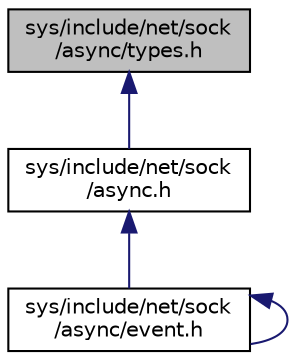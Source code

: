 digraph "sys/include/net/sock/async/types.h"
{
 // LATEX_PDF_SIZE
  edge [fontname="Helvetica",fontsize="10",labelfontname="Helvetica",labelfontsize="10"];
  node [fontname="Helvetica",fontsize="10",shape=record];
  Node1 [label="sys/include/net/sock\l/async/types.h",height=0.2,width=0.4,color="black", fillcolor="grey75", style="filled", fontcolor="black",tooltip="Definitions for sock extension for asynchronous access."];
  Node1 -> Node2 [dir="back",color="midnightblue",fontsize="10",style="solid",fontname="Helvetica"];
  Node2 [label="sys/include/net/sock\l/async.h",height=0.2,width=0.4,color="black", fillcolor="white", style="filled",URL="$async_8h.html",tooltip="Definitions for sock extension for asynchronous access."];
  Node2 -> Node3 [dir="back",color="midnightblue",fontsize="10",style="solid",fontname="Helvetica"];
  Node3 [label="sys/include/net/sock\l/async/event.h",height=0.2,width=0.4,color="black", fillcolor="white", style="filled",URL="$net_2sock_2async_2event_8h.html",tooltip="Asynchronous sock using Event Queue definitions."];
  Node3 -> Node3 [dir="back",color="midnightblue",fontsize="10",style="solid",fontname="Helvetica"];
}

